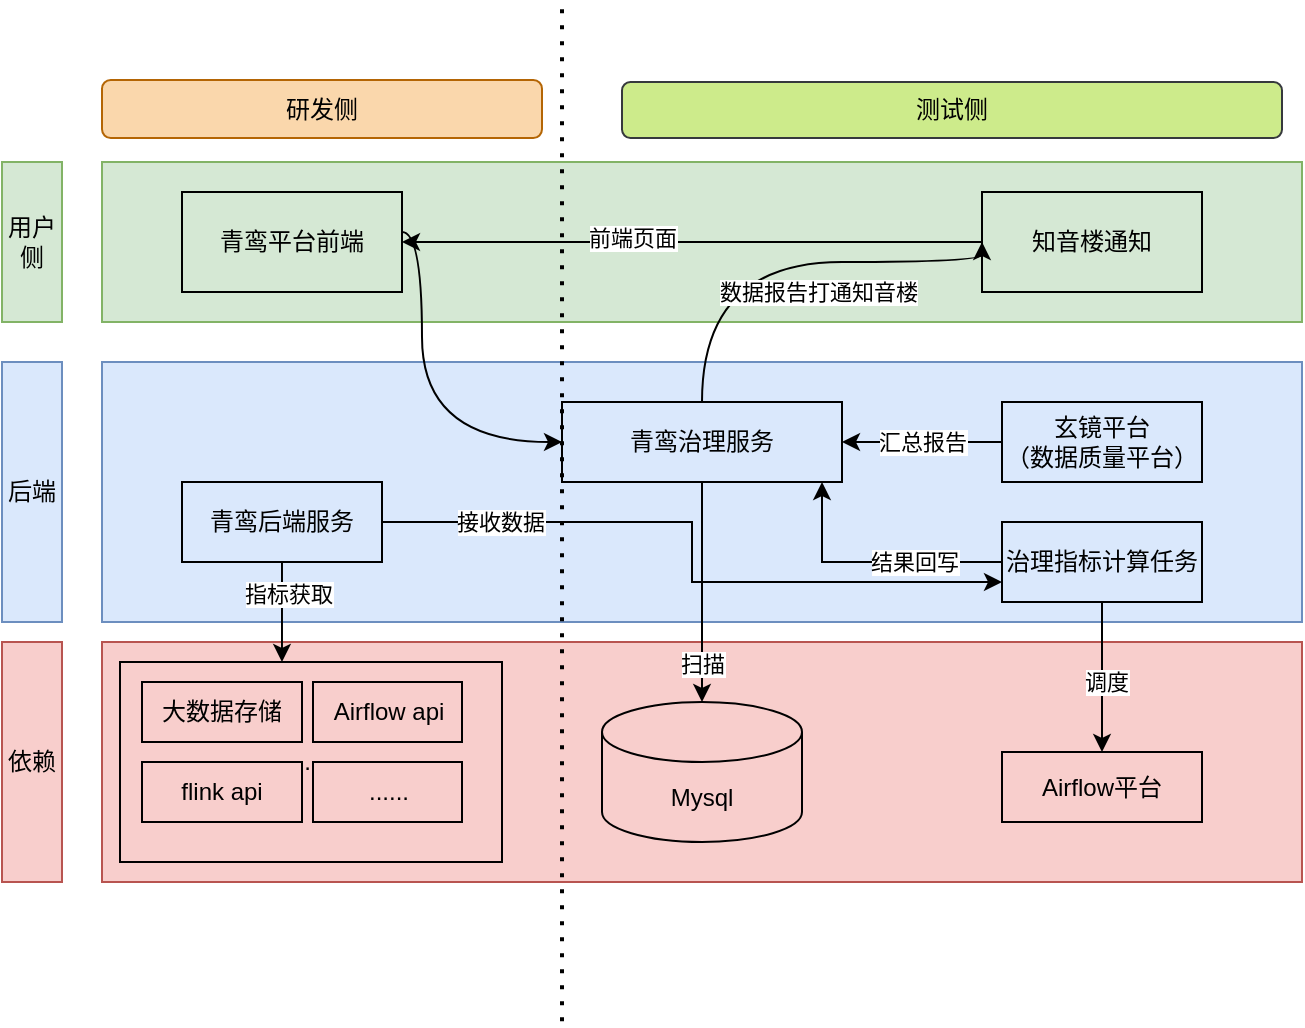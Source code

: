 <mxfile version="26.2.5">
  <diagram name="第 1 页" id="kCpVzw-Yuc3yGchErTbf">
    <mxGraphModel dx="2068" dy="1184" grid="1" gridSize="10" guides="1" tooltips="1" connect="1" arrows="1" fold="1" page="1" pageScale="1" pageWidth="827" pageHeight="1169" math="0" shadow="0">
      <root>
        <mxCell id="0" />
        <mxCell id="1" parent="0" />
        <mxCell id="9S_2ehDtRhiHXOHFXbqS-17" value="" style="rounded=0;whiteSpace=wrap;html=1;fillColor=#dae8fc;strokeColor=#6c8ebf;" parent="1" vertex="1">
          <mxGeometry x="270" y="320" width="600" height="130" as="geometry" />
        </mxCell>
        <mxCell id="9S_2ehDtRhiHXOHFXbqS-11" value="" style="rounded=0;whiteSpace=wrap;html=1;fillColor=#d5e8d4;strokeColor=#82b366;" parent="1" vertex="1">
          <mxGeometry x="270" y="220" width="600" height="80" as="geometry" />
        </mxCell>
        <mxCell id="9S_2ehDtRhiHXOHFXbqS-55" style="edgeStyle=orthogonalEdgeStyle;rounded=0;orthogonalLoop=1;jettySize=auto;html=1;entryX=0;entryY=0.5;entryDx=0;entryDy=0;curved=1;" parent="1" source="9S_2ehDtRhiHXOHFXbqS-12" target="9S_2ehDtRhiHXOHFXbqS-20" edge="1">
          <mxGeometry relative="1" as="geometry">
            <Array as="points">
              <mxPoint x="430" y="255" />
              <mxPoint x="430" y="360" />
            </Array>
          </mxGeometry>
        </mxCell>
        <mxCell id="9S_2ehDtRhiHXOHFXbqS-12" value="青鸾平台前端" style="rounded=0;whiteSpace=wrap;html=1;fillColor=#d5e8d4;strokeColor=default;" parent="1" vertex="1">
          <mxGeometry x="310" y="235" width="110" height="50" as="geometry" />
        </mxCell>
        <mxCell id="9S_2ehDtRhiHXOHFXbqS-67" style="edgeStyle=orthogonalEdgeStyle;rounded=0;orthogonalLoop=1;jettySize=auto;html=1;" parent="1" source="9S_2ehDtRhiHXOHFXbqS-13" target="9S_2ehDtRhiHXOHFXbqS-12" edge="1">
          <mxGeometry relative="1" as="geometry" />
        </mxCell>
        <mxCell id="9S_2ehDtRhiHXOHFXbqS-68" value="前端页面" style="edgeLabel;html=1;align=center;verticalAlign=middle;resizable=0;points=[];" parent="9S_2ehDtRhiHXOHFXbqS-67" vertex="1" connectable="0">
          <mxGeometry x="0.212" y="-2" relative="1" as="geometry">
            <mxPoint as="offset" />
          </mxGeometry>
        </mxCell>
        <mxCell id="9S_2ehDtRhiHXOHFXbqS-13" value="知音楼通知" style="rounded=0;whiteSpace=wrap;html=1;fillColor=#d5e8d4;strokeColor=#000000;" parent="1" vertex="1">
          <mxGeometry x="710" y="235" width="110" height="50" as="geometry" />
        </mxCell>
        <mxCell id="9S_2ehDtRhiHXOHFXbqS-14" value="用户侧" style="whiteSpace=wrap;html=1;fillColor=#d5e8d4;strokeColor=#82b366;" parent="1" vertex="1">
          <mxGeometry x="220" y="220" width="30" height="80" as="geometry" />
        </mxCell>
        <mxCell id="9S_2ehDtRhiHXOHFXbqS-15" value="后端" style="whiteSpace=wrap;html=1;fillColor=#dae8fc;strokeColor=#6c8ebf;" parent="1" vertex="1">
          <mxGeometry x="220" y="320" width="30" height="130" as="geometry" />
        </mxCell>
        <mxCell id="9S_2ehDtRhiHXOHFXbqS-16" value="依赖" style="whiteSpace=wrap;html=1;fillColor=#f8cecc;strokeColor=#b85450;" parent="1" vertex="1">
          <mxGeometry x="220" y="460" width="30" height="120" as="geometry" />
        </mxCell>
        <mxCell id="9S_2ehDtRhiHXOHFXbqS-19" value="" style="rounded=0;whiteSpace=wrap;html=1;fillColor=#f8cecc;strokeColor=#b85450;" parent="1" vertex="1">
          <mxGeometry x="270" y="460" width="600" height="120" as="geometry" />
        </mxCell>
        <mxCell id="9S_2ehDtRhiHXOHFXbqS-45" style="edgeStyle=orthogonalEdgeStyle;rounded=0;orthogonalLoop=1;jettySize=auto;html=1;" parent="1" source="9S_2ehDtRhiHXOHFXbqS-20" target="9S_2ehDtRhiHXOHFXbqS-44" edge="1">
          <mxGeometry relative="1" as="geometry" />
        </mxCell>
        <mxCell id="9S_2ehDtRhiHXOHFXbqS-64" value="扫描" style="edgeLabel;html=1;align=center;verticalAlign=middle;resizable=0;points=[];" parent="9S_2ehDtRhiHXOHFXbqS-45" vertex="1" connectable="0">
          <mxGeometry x="0.647" relative="1" as="geometry">
            <mxPoint as="offset" />
          </mxGeometry>
        </mxCell>
        <mxCell id="9S_2ehDtRhiHXOHFXbqS-52" style="edgeStyle=orthogonalEdgeStyle;rounded=0;orthogonalLoop=1;jettySize=auto;html=1;entryX=0;entryY=0.5;entryDx=0;entryDy=0;curved=1;" parent="1" source="9S_2ehDtRhiHXOHFXbqS-20" target="9S_2ehDtRhiHXOHFXbqS-13" edge="1">
          <mxGeometry relative="1" as="geometry">
            <Array as="points">
              <mxPoint x="570" y="270" />
            </Array>
          </mxGeometry>
        </mxCell>
        <mxCell id="9S_2ehDtRhiHXOHFXbqS-53" value="数据报告打通知音楼" style="edgeLabel;html=1;align=center;verticalAlign=middle;resizable=0;points=[];fillColor=#D5E8D4;" parent="9S_2ehDtRhiHXOHFXbqS-52" vertex="1" connectable="0">
          <mxGeometry x="0.141" y="-11" relative="1" as="geometry">
            <mxPoint x="2" y="4" as="offset" />
          </mxGeometry>
        </mxCell>
        <mxCell id="9S_2ehDtRhiHXOHFXbqS-20" value="青鸾治理服务" style="rounded=0;whiteSpace=wrap;html=1;fillColor=#dae8fc;strokeColor=#000000;" parent="1" vertex="1">
          <mxGeometry x="500" y="340" width="140" height="40" as="geometry" />
        </mxCell>
        <mxCell id="9S_2ehDtRhiHXOHFXbqS-26" style="edgeStyle=orthogonalEdgeStyle;rounded=0;orthogonalLoop=1;jettySize=auto;html=1;" parent="1" source="9S_2ehDtRhiHXOHFXbqS-21" target="9S_2ehDtRhiHXOHFXbqS-20" edge="1">
          <mxGeometry relative="1" as="geometry">
            <Array as="points">
              <mxPoint x="630" y="420" />
            </Array>
          </mxGeometry>
        </mxCell>
        <mxCell id="9S_2ehDtRhiHXOHFXbqS-29" value="结果回写" style="edgeLabel;html=1;align=center;verticalAlign=middle;resizable=0;points=[];" parent="9S_2ehDtRhiHXOHFXbqS-26" vertex="1" connectable="0">
          <mxGeometry x="-0.551" y="-1" relative="1" as="geometry">
            <mxPoint x="-15" y="1" as="offset" />
          </mxGeometry>
        </mxCell>
        <mxCell id="9S_2ehDtRhiHXOHFXbqS-40" style="edgeStyle=orthogonalEdgeStyle;rounded=0;orthogonalLoop=1;jettySize=auto;html=1;entryX=0.5;entryY=0;entryDx=0;entryDy=0;" parent="1" source="9S_2ehDtRhiHXOHFXbqS-21" target="9S_2ehDtRhiHXOHFXbqS-23" edge="1">
          <mxGeometry relative="1" as="geometry" />
        </mxCell>
        <mxCell id="9S_2ehDtRhiHXOHFXbqS-41" value="调度" style="edgeLabel;html=1;align=center;verticalAlign=middle;resizable=0;points=[];" parent="9S_2ehDtRhiHXOHFXbqS-40" vertex="1" connectable="0">
          <mxGeometry x="0.072" y="2" relative="1" as="geometry">
            <mxPoint as="offset" />
          </mxGeometry>
        </mxCell>
        <mxCell id="9S_2ehDtRhiHXOHFXbqS-21" value="治理指标计算任务" style="rounded=0;whiteSpace=wrap;html=1;fillColor=#dae8fc;strokeColor=#000000;" parent="1" vertex="1">
          <mxGeometry x="720" y="400" width="100" height="40" as="geometry" />
        </mxCell>
        <mxCell id="9S_2ehDtRhiHXOHFXbqS-23" value="Airflow平台" style="rounded=0;whiteSpace=wrap;html=1;fillColor=#f8cecc;strokeColor=#000000;" parent="1" vertex="1">
          <mxGeometry x="720" y="515" width="100" height="35" as="geometry" />
        </mxCell>
        <mxCell id="9S_2ehDtRhiHXOHFXbqS-25" style="edgeStyle=orthogonalEdgeStyle;rounded=0;orthogonalLoop=1;jettySize=auto;html=1;" parent="1" source="9S_2ehDtRhiHXOHFXbqS-24" target="9S_2ehDtRhiHXOHFXbqS-20" edge="1">
          <mxGeometry relative="1" as="geometry" />
        </mxCell>
        <mxCell id="9S_2ehDtRhiHXOHFXbqS-27" value="汇总报告" style="edgeLabel;html=1;align=center;verticalAlign=middle;resizable=0;points=[];" parent="9S_2ehDtRhiHXOHFXbqS-25" vertex="1" connectable="0">
          <mxGeometry x="-0.391" y="-1" relative="1" as="geometry">
            <mxPoint x="-16" y="1" as="offset" />
          </mxGeometry>
        </mxCell>
        <mxCell id="9S_2ehDtRhiHXOHFXbqS-24" value="玄镜平台&lt;br&gt;（数据质量平台）" style="rounded=0;whiteSpace=wrap;html=1;fillColor=#dae8fc;strokeColor=#000000;" parent="1" vertex="1">
          <mxGeometry x="720" y="340" width="100" height="40" as="geometry" />
        </mxCell>
        <mxCell id="9S_2ehDtRhiHXOHFXbqS-47" style="edgeStyle=orthogonalEdgeStyle;rounded=0;orthogonalLoop=1;jettySize=auto;html=1;entryX=0;entryY=0.75;entryDx=0;entryDy=0;" parent="1" source="9S_2ehDtRhiHXOHFXbqS-31" target="9S_2ehDtRhiHXOHFXbqS-21" edge="1">
          <mxGeometry relative="1" as="geometry" />
        </mxCell>
        <mxCell id="9S_2ehDtRhiHXOHFXbqS-48" value="接收数据" style="edgeLabel;html=1;align=center;verticalAlign=middle;resizable=0;points=[];" parent="9S_2ehDtRhiHXOHFXbqS-47" vertex="1" connectable="0">
          <mxGeometry x="-0.807" y="-3" relative="1" as="geometry">
            <mxPoint x="26" y="-3" as="offset" />
          </mxGeometry>
        </mxCell>
        <mxCell id="9S_2ehDtRhiHXOHFXbqS-31" value="青鸾后端服务" style="rounded=0;whiteSpace=wrap;html=1;fillColor=#dae8fc;strokeColor=#000000;" parent="1" vertex="1">
          <mxGeometry x="310" y="380" width="100" height="40" as="geometry" />
        </mxCell>
        <mxCell id="9S_2ehDtRhiHXOHFXbqS-37" value="......" style="rounded=0;whiteSpace=wrap;html=1;fillColor=#f8cecc;strokeColor=#000000;" parent="1" vertex="1">
          <mxGeometry x="279" y="470" width="191" height="100" as="geometry" />
        </mxCell>
        <mxCell id="9S_2ehDtRhiHXOHFXbqS-32" value="大数据存储" style="rounded=0;whiteSpace=wrap;html=1;fillColor=#f8cecc;strokeColor=#000000;" parent="1" vertex="1">
          <mxGeometry x="290" y="480" width="80" height="30" as="geometry" />
        </mxCell>
        <mxCell id="9S_2ehDtRhiHXOHFXbqS-33" value="Airflow api" style="rounded=0;whiteSpace=wrap;html=1;fillColor=#f8cecc;strokeColor=#000000;" parent="1" vertex="1">
          <mxGeometry x="375.5" y="480" width="74.5" height="30" as="geometry" />
        </mxCell>
        <mxCell id="9S_2ehDtRhiHXOHFXbqS-35" value="flink api" style="rounded=0;whiteSpace=wrap;html=1;fillColor=#f8cecc;strokeColor=#000000;" parent="1" vertex="1">
          <mxGeometry x="290" y="520" width="80" height="30" as="geometry" />
        </mxCell>
        <mxCell id="9S_2ehDtRhiHXOHFXbqS-36" value="......" style="rounded=0;whiteSpace=wrap;html=1;fillColor=#f8cecc;strokeColor=#000000;" parent="1" vertex="1">
          <mxGeometry x="375.5" y="520" width="74.5" height="30" as="geometry" />
        </mxCell>
        <mxCell id="9S_2ehDtRhiHXOHFXbqS-38" style="edgeStyle=orthogonalEdgeStyle;rounded=0;orthogonalLoop=1;jettySize=auto;html=1;entryX=0.424;entryY=0;entryDx=0;entryDy=0;entryPerimeter=0;" parent="1" source="9S_2ehDtRhiHXOHFXbqS-31" target="9S_2ehDtRhiHXOHFXbqS-37" edge="1">
          <mxGeometry relative="1" as="geometry" />
        </mxCell>
        <mxCell id="9S_2ehDtRhiHXOHFXbqS-39" value="指标获取" style="edgeLabel;html=1;align=center;verticalAlign=middle;resizable=0;points=[];" parent="9S_2ehDtRhiHXOHFXbqS-38" vertex="1" connectable="0">
          <mxGeometry x="-0.354" y="3" relative="1" as="geometry">
            <mxPoint as="offset" />
          </mxGeometry>
        </mxCell>
        <mxCell id="9S_2ehDtRhiHXOHFXbqS-44" value="Mysql" style="shape=cylinder3;whiteSpace=wrap;html=1;boundedLbl=1;backgroundOutline=1;size=15;fillColor=#f8cecc;strokeColor=#000000;" parent="1" vertex="1">
          <mxGeometry x="520" y="490" width="100" height="70" as="geometry" />
        </mxCell>
        <mxCell id="9S_2ehDtRhiHXOHFXbqS-59" value="" style="endArrow=none;dashed=1;html=1;dashPattern=1 3;strokeWidth=2;rounded=0;" parent="1" edge="1">
          <mxGeometry width="50" height="50" relative="1" as="geometry">
            <mxPoint x="500" y="649.6" as="sourcePoint" />
            <mxPoint x="500" y="140" as="targetPoint" />
          </mxGeometry>
        </mxCell>
        <mxCell id="9S_2ehDtRhiHXOHFXbqS-61" value="研发侧" style="rounded=1;whiteSpace=wrap;html=1;fillColor=#fad7ac;strokeColor=#b46504;" parent="1" vertex="1">
          <mxGeometry x="270" y="179" width="220" height="29" as="geometry" />
        </mxCell>
        <mxCell id="9S_2ehDtRhiHXOHFXbqS-62" value="测试侧" style="rounded=1;whiteSpace=wrap;html=1;fillColor=#cdeb8b;strokeColor=#36393d;" parent="1" vertex="1">
          <mxGeometry x="530" y="180" width="330" height="28" as="geometry" />
        </mxCell>
      </root>
    </mxGraphModel>
  </diagram>
</mxfile>
